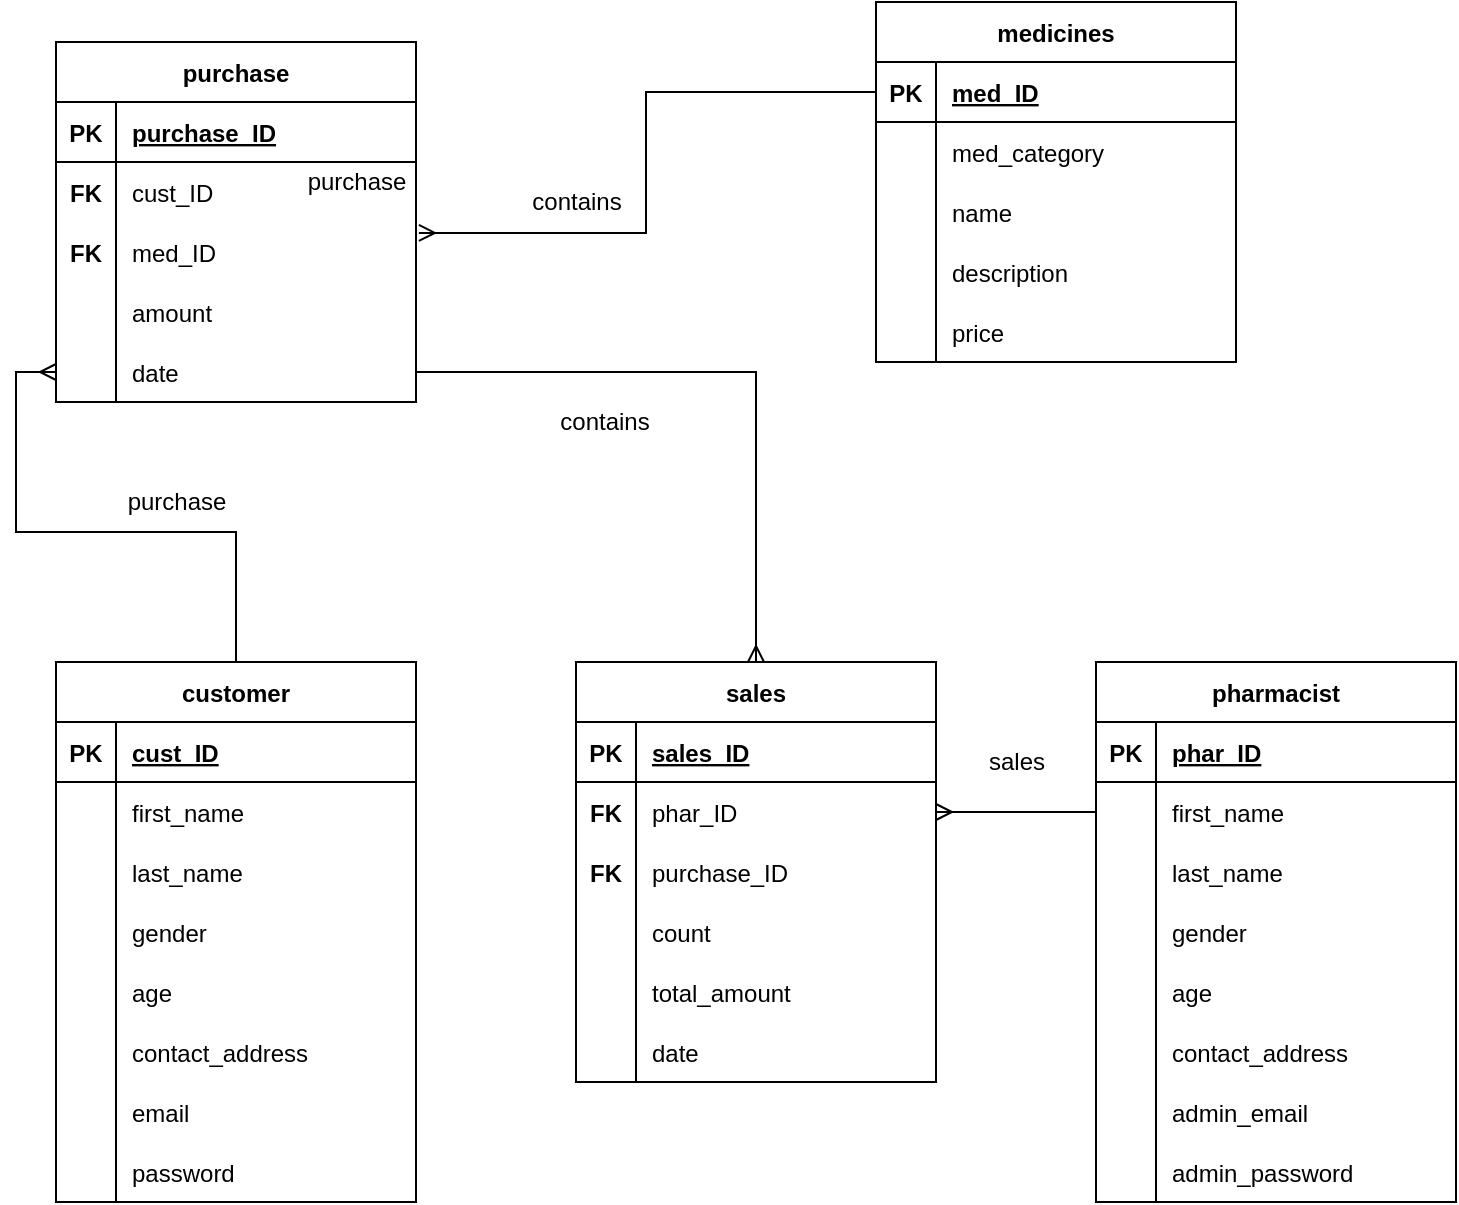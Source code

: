 <mxfile version="19.0.3" type="device"><diagram id="OZjsq5RJHvEmY43dSN6v" name="第 1 页"><mxGraphModel dx="1514" dy="851" grid="1" gridSize="10" guides="1" tooltips="1" connect="1" arrows="1" fold="1" page="1" pageScale="1" pageWidth="827" pageHeight="1169" math="0" shadow="0"><root><mxCell id="0"/><mxCell id="1" parent="0"/><mxCell id="62jcuNGiCC6tDZQflGAj-1" value="medicines" style="shape=table;startSize=30;container=1;collapsible=1;childLayout=tableLayout;fixedRows=1;rowLines=0;fontStyle=1;align=center;resizeLast=1;" vertex="1" parent="1"><mxGeometry x="520" y="190" width="180" height="180" as="geometry"/></mxCell><mxCell id="62jcuNGiCC6tDZQflGAj-2" value="" style="shape=tableRow;horizontal=0;startSize=0;swimlaneHead=0;swimlaneBody=0;fillColor=none;collapsible=0;dropTarget=0;points=[[0,0.5],[1,0.5]];portConstraint=eastwest;top=0;left=0;right=0;bottom=1;" vertex="1" parent="62jcuNGiCC6tDZQflGAj-1"><mxGeometry y="30" width="180" height="30" as="geometry"/></mxCell><mxCell id="62jcuNGiCC6tDZQflGAj-3" value="PK" style="shape=partialRectangle;connectable=0;fillColor=none;top=0;left=0;bottom=0;right=0;fontStyle=1;overflow=hidden;" vertex="1" parent="62jcuNGiCC6tDZQflGAj-2"><mxGeometry width="30" height="30" as="geometry"><mxRectangle width="30" height="30" as="alternateBounds"/></mxGeometry></mxCell><mxCell id="62jcuNGiCC6tDZQflGAj-4" value="med_ID" style="shape=partialRectangle;connectable=0;fillColor=none;top=0;left=0;bottom=0;right=0;align=left;spacingLeft=6;fontStyle=5;overflow=hidden;" vertex="1" parent="62jcuNGiCC6tDZQflGAj-2"><mxGeometry x="30" width="150" height="30" as="geometry"><mxRectangle width="150" height="30" as="alternateBounds"/></mxGeometry></mxCell><mxCell id="62jcuNGiCC6tDZQflGAj-5" value="" style="shape=tableRow;horizontal=0;startSize=0;swimlaneHead=0;swimlaneBody=0;fillColor=none;collapsible=0;dropTarget=0;points=[[0,0.5],[1,0.5]];portConstraint=eastwest;top=0;left=0;right=0;bottom=0;" vertex="1" parent="62jcuNGiCC6tDZQflGAj-1"><mxGeometry y="60" width="180" height="30" as="geometry"/></mxCell><mxCell id="62jcuNGiCC6tDZQflGAj-6" value="" style="shape=partialRectangle;connectable=0;fillColor=none;top=0;left=0;bottom=0;right=0;editable=1;overflow=hidden;" vertex="1" parent="62jcuNGiCC6tDZQflGAj-5"><mxGeometry width="30" height="30" as="geometry"><mxRectangle width="30" height="30" as="alternateBounds"/></mxGeometry></mxCell><mxCell id="62jcuNGiCC6tDZQflGAj-7" value="med_category" style="shape=partialRectangle;connectable=0;fillColor=none;top=0;left=0;bottom=0;right=0;align=left;spacingLeft=6;overflow=hidden;" vertex="1" parent="62jcuNGiCC6tDZQflGAj-5"><mxGeometry x="30" width="150" height="30" as="geometry"><mxRectangle width="150" height="30" as="alternateBounds"/></mxGeometry></mxCell><mxCell id="62jcuNGiCC6tDZQflGAj-8" value="" style="shape=tableRow;horizontal=0;startSize=0;swimlaneHead=0;swimlaneBody=0;fillColor=none;collapsible=0;dropTarget=0;points=[[0,0.5],[1,0.5]];portConstraint=eastwest;top=0;left=0;right=0;bottom=0;" vertex="1" parent="62jcuNGiCC6tDZQflGAj-1"><mxGeometry y="90" width="180" height="30" as="geometry"/></mxCell><mxCell id="62jcuNGiCC6tDZQflGAj-9" value="" style="shape=partialRectangle;connectable=0;fillColor=none;top=0;left=0;bottom=0;right=0;editable=1;overflow=hidden;" vertex="1" parent="62jcuNGiCC6tDZQflGAj-8"><mxGeometry width="30" height="30" as="geometry"><mxRectangle width="30" height="30" as="alternateBounds"/></mxGeometry></mxCell><mxCell id="62jcuNGiCC6tDZQflGAj-10" value="name" style="shape=partialRectangle;connectable=0;fillColor=none;top=0;left=0;bottom=0;right=0;align=left;spacingLeft=6;overflow=hidden;" vertex="1" parent="62jcuNGiCC6tDZQflGAj-8"><mxGeometry x="30" width="150" height="30" as="geometry"><mxRectangle width="150" height="30" as="alternateBounds"/></mxGeometry></mxCell><mxCell id="62jcuNGiCC6tDZQflGAj-11" value="" style="shape=tableRow;horizontal=0;startSize=0;swimlaneHead=0;swimlaneBody=0;fillColor=none;collapsible=0;dropTarget=0;points=[[0,0.5],[1,0.5]];portConstraint=eastwest;top=0;left=0;right=0;bottom=0;" vertex="1" parent="62jcuNGiCC6tDZQflGAj-1"><mxGeometry y="120" width="180" height="30" as="geometry"/></mxCell><mxCell id="62jcuNGiCC6tDZQflGAj-12" value="" style="shape=partialRectangle;connectable=0;fillColor=none;top=0;left=0;bottom=0;right=0;editable=1;overflow=hidden;" vertex="1" parent="62jcuNGiCC6tDZQflGAj-11"><mxGeometry width="30" height="30" as="geometry"><mxRectangle width="30" height="30" as="alternateBounds"/></mxGeometry></mxCell><mxCell id="62jcuNGiCC6tDZQflGAj-13" value="description" style="shape=partialRectangle;connectable=0;fillColor=none;top=0;left=0;bottom=0;right=0;align=left;spacingLeft=6;overflow=hidden;" vertex="1" parent="62jcuNGiCC6tDZQflGAj-11"><mxGeometry x="30" width="150" height="30" as="geometry"><mxRectangle width="150" height="30" as="alternateBounds"/></mxGeometry></mxCell><mxCell id="62jcuNGiCC6tDZQflGAj-60" style="shape=tableRow;horizontal=0;startSize=0;swimlaneHead=0;swimlaneBody=0;fillColor=none;collapsible=0;dropTarget=0;points=[[0,0.5],[1,0.5]];portConstraint=eastwest;top=0;left=0;right=0;bottom=0;" vertex="1" parent="62jcuNGiCC6tDZQflGAj-1"><mxGeometry y="150" width="180" height="30" as="geometry"/></mxCell><mxCell id="62jcuNGiCC6tDZQflGAj-61" style="shape=partialRectangle;connectable=0;fillColor=none;top=0;left=0;bottom=0;right=0;editable=1;overflow=hidden;" vertex="1" parent="62jcuNGiCC6tDZQflGAj-60"><mxGeometry width="30" height="30" as="geometry"><mxRectangle width="30" height="30" as="alternateBounds"/></mxGeometry></mxCell><mxCell id="62jcuNGiCC6tDZQflGAj-62" value="price" style="shape=partialRectangle;connectable=0;fillColor=none;top=0;left=0;bottom=0;right=0;align=left;spacingLeft=6;overflow=hidden;" vertex="1" parent="62jcuNGiCC6tDZQflGAj-60"><mxGeometry x="30" width="150" height="30" as="geometry"><mxRectangle width="150" height="30" as="alternateBounds"/></mxGeometry></mxCell><mxCell id="62jcuNGiCC6tDZQflGAj-15" value="" style="shape=partialRectangle;connectable=0;fillColor=none;top=0;left=0;bottom=0;right=0;editable=1;overflow=hidden;" vertex="1" parent="1"><mxGeometry x="91" y="340" width="30" height="30" as="geometry"><mxRectangle width="30" height="30" as="alternateBounds"/></mxGeometry></mxCell><mxCell id="62jcuNGiCC6tDZQflGAj-202" style="edgeStyle=orthogonalEdgeStyle;rounded=0;orthogonalLoop=1;jettySize=auto;html=1;exitX=0.5;exitY=0;exitDx=0;exitDy=0;entryX=0;entryY=0.5;entryDx=0;entryDy=0;endArrow=ERmany;endFill=0;" edge="1" parent="1" source="62jcuNGiCC6tDZQflGAj-63" target="62jcuNGiCC6tDZQflGAj-98"><mxGeometry relative="1" as="geometry"/></mxCell><mxCell id="62jcuNGiCC6tDZQflGAj-63" value="customer" style="shape=table;startSize=30;container=1;collapsible=1;childLayout=tableLayout;fixedRows=1;rowLines=0;fontStyle=1;align=center;resizeLast=1;" vertex="1" parent="1"><mxGeometry x="110" y="520" width="180" height="270" as="geometry"/></mxCell><mxCell id="62jcuNGiCC6tDZQflGAj-64" value="" style="shape=tableRow;horizontal=0;startSize=0;swimlaneHead=0;swimlaneBody=0;fillColor=none;collapsible=0;dropTarget=0;points=[[0,0.5],[1,0.5]];portConstraint=eastwest;top=0;left=0;right=0;bottom=1;" vertex="1" parent="62jcuNGiCC6tDZQflGAj-63"><mxGeometry y="30" width="180" height="30" as="geometry"/></mxCell><mxCell id="62jcuNGiCC6tDZQflGAj-65" value="PK" style="shape=partialRectangle;connectable=0;fillColor=none;top=0;left=0;bottom=0;right=0;fontStyle=1;overflow=hidden;" vertex="1" parent="62jcuNGiCC6tDZQflGAj-64"><mxGeometry width="30" height="30" as="geometry"><mxRectangle width="30" height="30" as="alternateBounds"/></mxGeometry></mxCell><mxCell id="62jcuNGiCC6tDZQflGAj-66" value="cust_ID" style="shape=partialRectangle;connectable=0;fillColor=none;top=0;left=0;bottom=0;right=0;align=left;spacingLeft=6;fontStyle=5;overflow=hidden;" vertex="1" parent="62jcuNGiCC6tDZQflGAj-64"><mxGeometry x="30" width="150" height="30" as="geometry"><mxRectangle width="150" height="30" as="alternateBounds"/></mxGeometry></mxCell><mxCell id="62jcuNGiCC6tDZQflGAj-67" value="" style="shape=tableRow;horizontal=0;startSize=0;swimlaneHead=0;swimlaneBody=0;fillColor=none;collapsible=0;dropTarget=0;points=[[0,0.5],[1,0.5]];portConstraint=eastwest;top=0;left=0;right=0;bottom=0;" vertex="1" parent="62jcuNGiCC6tDZQflGAj-63"><mxGeometry y="60" width="180" height="30" as="geometry"/></mxCell><mxCell id="62jcuNGiCC6tDZQflGAj-68" value="" style="shape=partialRectangle;connectable=0;fillColor=none;top=0;left=0;bottom=0;right=0;editable=1;overflow=hidden;" vertex="1" parent="62jcuNGiCC6tDZQflGAj-67"><mxGeometry width="30" height="30" as="geometry"><mxRectangle width="30" height="30" as="alternateBounds"/></mxGeometry></mxCell><mxCell id="62jcuNGiCC6tDZQflGAj-69" value="first_name" style="shape=partialRectangle;connectable=0;fillColor=none;top=0;left=0;bottom=0;right=0;align=left;spacingLeft=6;overflow=hidden;" vertex="1" parent="62jcuNGiCC6tDZQflGAj-67"><mxGeometry x="30" width="150" height="30" as="geometry"><mxRectangle width="150" height="30" as="alternateBounds"/></mxGeometry></mxCell><mxCell id="62jcuNGiCC6tDZQflGAj-70" value="" style="shape=tableRow;horizontal=0;startSize=0;swimlaneHead=0;swimlaneBody=0;fillColor=none;collapsible=0;dropTarget=0;points=[[0,0.5],[1,0.5]];portConstraint=eastwest;top=0;left=0;right=0;bottom=0;" vertex="1" parent="62jcuNGiCC6tDZQflGAj-63"><mxGeometry y="90" width="180" height="30" as="geometry"/></mxCell><mxCell id="62jcuNGiCC6tDZQflGAj-71" value="" style="shape=partialRectangle;connectable=0;fillColor=none;top=0;left=0;bottom=0;right=0;editable=1;overflow=hidden;" vertex="1" parent="62jcuNGiCC6tDZQflGAj-70"><mxGeometry width="30" height="30" as="geometry"><mxRectangle width="30" height="30" as="alternateBounds"/></mxGeometry></mxCell><mxCell id="62jcuNGiCC6tDZQflGAj-72" value="last_name" style="shape=partialRectangle;connectable=0;fillColor=none;top=0;left=0;bottom=0;right=0;align=left;spacingLeft=6;overflow=hidden;" vertex="1" parent="62jcuNGiCC6tDZQflGAj-70"><mxGeometry x="30" width="150" height="30" as="geometry"><mxRectangle width="150" height="30" as="alternateBounds"/></mxGeometry></mxCell><mxCell id="62jcuNGiCC6tDZQflGAj-73" value="" style="shape=tableRow;horizontal=0;startSize=0;swimlaneHead=0;swimlaneBody=0;fillColor=none;collapsible=0;dropTarget=0;points=[[0,0.5],[1,0.5]];portConstraint=eastwest;top=0;left=0;right=0;bottom=0;" vertex="1" parent="62jcuNGiCC6tDZQflGAj-63"><mxGeometry y="120" width="180" height="30" as="geometry"/></mxCell><mxCell id="62jcuNGiCC6tDZQflGAj-74" value="" style="shape=partialRectangle;connectable=0;fillColor=none;top=0;left=0;bottom=0;right=0;editable=1;overflow=hidden;" vertex="1" parent="62jcuNGiCC6tDZQflGAj-73"><mxGeometry width="30" height="30" as="geometry"><mxRectangle width="30" height="30" as="alternateBounds"/></mxGeometry></mxCell><mxCell id="62jcuNGiCC6tDZQflGAj-75" value="gender" style="shape=partialRectangle;connectable=0;fillColor=none;top=0;left=0;bottom=0;right=0;align=left;spacingLeft=6;overflow=hidden;" vertex="1" parent="62jcuNGiCC6tDZQflGAj-73"><mxGeometry x="30" width="150" height="30" as="geometry"><mxRectangle width="150" height="30" as="alternateBounds"/></mxGeometry></mxCell><mxCell id="62jcuNGiCC6tDZQflGAj-76" style="shape=tableRow;horizontal=0;startSize=0;swimlaneHead=0;swimlaneBody=0;fillColor=none;collapsible=0;dropTarget=0;points=[[0,0.5],[1,0.5]];portConstraint=eastwest;top=0;left=0;right=0;bottom=0;" vertex="1" parent="62jcuNGiCC6tDZQflGAj-63"><mxGeometry y="150" width="180" height="30" as="geometry"/></mxCell><mxCell id="62jcuNGiCC6tDZQflGAj-77" style="shape=partialRectangle;connectable=0;fillColor=none;top=0;left=0;bottom=0;right=0;editable=1;overflow=hidden;" vertex="1" parent="62jcuNGiCC6tDZQflGAj-76"><mxGeometry width="30" height="30" as="geometry"><mxRectangle width="30" height="30" as="alternateBounds"/></mxGeometry></mxCell><mxCell id="62jcuNGiCC6tDZQflGAj-78" value="age" style="shape=partialRectangle;connectable=0;fillColor=none;top=0;left=0;bottom=0;right=0;align=left;spacingLeft=6;overflow=hidden;" vertex="1" parent="62jcuNGiCC6tDZQflGAj-76"><mxGeometry x="30" width="150" height="30" as="geometry"><mxRectangle width="150" height="30" as="alternateBounds"/></mxGeometry></mxCell><mxCell id="62jcuNGiCC6tDZQflGAj-79" style="shape=tableRow;horizontal=0;startSize=0;swimlaneHead=0;swimlaneBody=0;fillColor=none;collapsible=0;dropTarget=0;points=[[0,0.5],[1,0.5]];portConstraint=eastwest;top=0;left=0;right=0;bottom=0;" vertex="1" parent="62jcuNGiCC6tDZQflGAj-63"><mxGeometry y="180" width="180" height="30" as="geometry"/></mxCell><mxCell id="62jcuNGiCC6tDZQflGAj-80" style="shape=partialRectangle;connectable=0;fillColor=none;top=0;left=0;bottom=0;right=0;editable=1;overflow=hidden;" vertex="1" parent="62jcuNGiCC6tDZQflGAj-79"><mxGeometry width="30" height="30" as="geometry"><mxRectangle width="30" height="30" as="alternateBounds"/></mxGeometry></mxCell><mxCell id="62jcuNGiCC6tDZQflGAj-81" value="contact_address" style="shape=partialRectangle;connectable=0;fillColor=none;top=0;left=0;bottom=0;right=0;align=left;spacingLeft=6;overflow=hidden;" vertex="1" parent="62jcuNGiCC6tDZQflGAj-79"><mxGeometry x="30" width="150" height="30" as="geometry"><mxRectangle width="150" height="30" as="alternateBounds"/></mxGeometry></mxCell><mxCell id="62jcuNGiCC6tDZQflGAj-82" style="shape=tableRow;horizontal=0;startSize=0;swimlaneHead=0;swimlaneBody=0;fillColor=none;collapsible=0;dropTarget=0;points=[[0,0.5],[1,0.5]];portConstraint=eastwest;top=0;left=0;right=0;bottom=0;" vertex="1" parent="62jcuNGiCC6tDZQflGAj-63"><mxGeometry y="210" width="180" height="30" as="geometry"/></mxCell><mxCell id="62jcuNGiCC6tDZQflGAj-83" style="shape=partialRectangle;connectable=0;fillColor=none;top=0;left=0;bottom=0;right=0;editable=1;overflow=hidden;" vertex="1" parent="62jcuNGiCC6tDZQflGAj-82"><mxGeometry width="30" height="30" as="geometry"><mxRectangle width="30" height="30" as="alternateBounds"/></mxGeometry></mxCell><mxCell id="62jcuNGiCC6tDZQflGAj-84" value="email" style="shape=partialRectangle;connectable=0;fillColor=none;top=0;left=0;bottom=0;right=0;align=left;spacingLeft=6;overflow=hidden;" vertex="1" parent="62jcuNGiCC6tDZQflGAj-82"><mxGeometry x="30" width="150" height="30" as="geometry"><mxRectangle width="150" height="30" as="alternateBounds"/></mxGeometry></mxCell><mxCell id="62jcuNGiCC6tDZQflGAj-179" style="shape=tableRow;horizontal=0;startSize=0;swimlaneHead=0;swimlaneBody=0;fillColor=none;collapsible=0;dropTarget=0;points=[[0,0.5],[1,0.5]];portConstraint=eastwest;top=0;left=0;right=0;bottom=0;" vertex="1" parent="62jcuNGiCC6tDZQflGAj-63"><mxGeometry y="240" width="180" height="30" as="geometry"/></mxCell><mxCell id="62jcuNGiCC6tDZQflGAj-180" style="shape=partialRectangle;connectable=0;fillColor=none;top=0;left=0;bottom=0;right=0;editable=1;overflow=hidden;" vertex="1" parent="62jcuNGiCC6tDZQflGAj-179"><mxGeometry width="30" height="30" as="geometry"><mxRectangle width="30" height="30" as="alternateBounds"/></mxGeometry></mxCell><mxCell id="62jcuNGiCC6tDZQflGAj-181" value="password" style="shape=partialRectangle;connectable=0;fillColor=none;top=0;left=0;bottom=0;right=0;align=left;spacingLeft=6;overflow=hidden;" vertex="1" parent="62jcuNGiCC6tDZQflGAj-179"><mxGeometry x="30" width="150" height="30" as="geometry"><mxRectangle width="150" height="30" as="alternateBounds"/></mxGeometry></mxCell><mxCell id="62jcuNGiCC6tDZQflGAj-85" value="purchase" style="shape=table;startSize=30;container=1;collapsible=1;childLayout=tableLayout;fixedRows=1;rowLines=0;fontStyle=1;align=center;resizeLast=1;" vertex="1" parent="1"><mxGeometry x="110" y="210" width="180" height="180" as="geometry"/></mxCell><mxCell id="62jcuNGiCC6tDZQflGAj-86" value="" style="shape=tableRow;horizontal=0;startSize=0;swimlaneHead=0;swimlaneBody=0;fillColor=none;collapsible=0;dropTarget=0;points=[[0,0.5],[1,0.5]];portConstraint=eastwest;top=0;left=0;right=0;bottom=1;" vertex="1" parent="62jcuNGiCC6tDZQflGAj-85"><mxGeometry y="30" width="180" height="30" as="geometry"/></mxCell><mxCell id="62jcuNGiCC6tDZQflGAj-87" value="PK" style="shape=partialRectangle;connectable=0;fillColor=none;top=0;left=0;bottom=0;right=0;fontStyle=1;overflow=hidden;" vertex="1" parent="62jcuNGiCC6tDZQflGAj-86"><mxGeometry width="30" height="30" as="geometry"><mxRectangle width="30" height="30" as="alternateBounds"/></mxGeometry></mxCell><mxCell id="62jcuNGiCC6tDZQflGAj-88" value="purchase_ID" style="shape=partialRectangle;connectable=0;fillColor=none;top=0;left=0;bottom=0;right=0;align=left;spacingLeft=6;fontStyle=5;overflow=hidden;" vertex="1" parent="62jcuNGiCC6tDZQflGAj-86"><mxGeometry x="30" width="150" height="30" as="geometry"><mxRectangle width="150" height="30" as="alternateBounds"/></mxGeometry></mxCell><mxCell id="62jcuNGiCC6tDZQflGAj-89" value="" style="shape=tableRow;horizontal=0;startSize=0;swimlaneHead=0;swimlaneBody=0;fillColor=none;collapsible=0;dropTarget=0;points=[[0,0.5],[1,0.5]];portConstraint=eastwest;top=0;left=0;right=0;bottom=0;" vertex="1" parent="62jcuNGiCC6tDZQflGAj-85"><mxGeometry y="60" width="180" height="30" as="geometry"/></mxCell><mxCell id="62jcuNGiCC6tDZQflGAj-90" value="FK" style="shape=partialRectangle;connectable=0;fillColor=none;top=0;left=0;bottom=0;right=0;editable=1;overflow=hidden;fontStyle=1" vertex="1" parent="62jcuNGiCC6tDZQflGAj-89"><mxGeometry width="30" height="30" as="geometry"><mxRectangle width="30" height="30" as="alternateBounds"/></mxGeometry></mxCell><mxCell id="62jcuNGiCC6tDZQflGAj-91" value="cust_ID" style="shape=partialRectangle;connectable=0;fillColor=none;top=0;left=0;bottom=0;right=0;align=left;spacingLeft=6;overflow=hidden;" vertex="1" parent="62jcuNGiCC6tDZQflGAj-89"><mxGeometry x="30" width="150" height="30" as="geometry"><mxRectangle width="150" height="30" as="alternateBounds"/></mxGeometry></mxCell><mxCell id="62jcuNGiCC6tDZQflGAj-92" value="" style="shape=tableRow;horizontal=0;startSize=0;swimlaneHead=0;swimlaneBody=0;fillColor=none;collapsible=0;dropTarget=0;points=[[0,0.5],[1,0.5]];portConstraint=eastwest;top=0;left=0;right=0;bottom=0;" vertex="1" parent="62jcuNGiCC6tDZQflGAj-85"><mxGeometry y="90" width="180" height="30" as="geometry"/></mxCell><mxCell id="62jcuNGiCC6tDZQflGAj-93" value="FK" style="shape=partialRectangle;connectable=0;fillColor=none;top=0;left=0;bottom=0;right=0;editable=1;overflow=hidden;fontStyle=1" vertex="1" parent="62jcuNGiCC6tDZQflGAj-92"><mxGeometry width="30" height="30" as="geometry"><mxRectangle width="30" height="30" as="alternateBounds"/></mxGeometry></mxCell><mxCell id="62jcuNGiCC6tDZQflGAj-94" value="med_ID" style="shape=partialRectangle;connectable=0;fillColor=none;top=0;left=0;bottom=0;right=0;align=left;spacingLeft=6;overflow=hidden;" vertex="1" parent="62jcuNGiCC6tDZQflGAj-92"><mxGeometry x="30" width="150" height="30" as="geometry"><mxRectangle width="150" height="30" as="alternateBounds"/></mxGeometry></mxCell><mxCell id="62jcuNGiCC6tDZQflGAj-95" value="" style="shape=tableRow;horizontal=0;startSize=0;swimlaneHead=0;swimlaneBody=0;fillColor=none;collapsible=0;dropTarget=0;points=[[0,0.5],[1,0.5]];portConstraint=eastwest;top=0;left=0;right=0;bottom=0;" vertex="1" parent="62jcuNGiCC6tDZQflGAj-85"><mxGeometry y="120" width="180" height="30" as="geometry"/></mxCell><mxCell id="62jcuNGiCC6tDZQflGAj-96" value="" style="shape=partialRectangle;connectable=0;fillColor=none;top=0;left=0;bottom=0;right=0;editable=1;overflow=hidden;" vertex="1" parent="62jcuNGiCC6tDZQflGAj-95"><mxGeometry width="30" height="30" as="geometry"><mxRectangle width="30" height="30" as="alternateBounds"/></mxGeometry></mxCell><mxCell id="62jcuNGiCC6tDZQflGAj-97" value="amount" style="shape=partialRectangle;connectable=0;fillColor=none;top=0;left=0;bottom=0;right=0;align=left;spacingLeft=6;overflow=hidden;" vertex="1" parent="62jcuNGiCC6tDZQflGAj-95"><mxGeometry x="30" width="150" height="30" as="geometry"><mxRectangle width="150" height="30" as="alternateBounds"/></mxGeometry></mxCell><mxCell id="62jcuNGiCC6tDZQflGAj-98" style="shape=tableRow;horizontal=0;startSize=0;swimlaneHead=0;swimlaneBody=0;fillColor=none;collapsible=0;dropTarget=0;points=[[0,0.5],[1,0.5]];portConstraint=eastwest;top=0;left=0;right=0;bottom=0;" vertex="1" parent="62jcuNGiCC6tDZQflGAj-85"><mxGeometry y="150" width="180" height="30" as="geometry"/></mxCell><mxCell id="62jcuNGiCC6tDZQflGAj-99" style="shape=partialRectangle;connectable=0;fillColor=none;top=0;left=0;bottom=0;right=0;editable=1;overflow=hidden;" vertex="1" parent="62jcuNGiCC6tDZQflGAj-98"><mxGeometry width="30" height="30" as="geometry"><mxRectangle width="30" height="30" as="alternateBounds"/></mxGeometry></mxCell><mxCell id="62jcuNGiCC6tDZQflGAj-100" value="date" style="shape=partialRectangle;connectable=0;fillColor=none;top=0;left=0;bottom=0;right=0;align=left;spacingLeft=6;overflow=hidden;" vertex="1" parent="62jcuNGiCC6tDZQflGAj-98"><mxGeometry x="30" width="150" height="30" as="geometry"><mxRectangle width="150" height="30" as="alternateBounds"/></mxGeometry></mxCell><mxCell id="62jcuNGiCC6tDZQflGAj-101" value="pharmacist" style="shape=table;startSize=30;container=1;collapsible=1;childLayout=tableLayout;fixedRows=1;rowLines=0;fontStyle=1;align=center;resizeLast=1;" vertex="1" parent="1"><mxGeometry x="630" y="520" width="180" height="270" as="geometry"/></mxCell><mxCell id="62jcuNGiCC6tDZQflGAj-102" value="" style="shape=tableRow;horizontal=0;startSize=0;swimlaneHead=0;swimlaneBody=0;fillColor=none;collapsible=0;dropTarget=0;points=[[0,0.5],[1,0.5]];portConstraint=eastwest;top=0;left=0;right=0;bottom=1;" vertex="1" parent="62jcuNGiCC6tDZQflGAj-101"><mxGeometry y="30" width="180" height="30" as="geometry"/></mxCell><mxCell id="62jcuNGiCC6tDZQflGAj-103" value="PK" style="shape=partialRectangle;connectable=0;fillColor=none;top=0;left=0;bottom=0;right=0;fontStyle=1;overflow=hidden;" vertex="1" parent="62jcuNGiCC6tDZQflGAj-102"><mxGeometry width="30" height="30" as="geometry"><mxRectangle width="30" height="30" as="alternateBounds"/></mxGeometry></mxCell><mxCell id="62jcuNGiCC6tDZQflGAj-104" value="phar_ID" style="shape=partialRectangle;connectable=0;fillColor=none;top=0;left=0;bottom=0;right=0;align=left;spacingLeft=6;fontStyle=5;overflow=hidden;" vertex="1" parent="62jcuNGiCC6tDZQflGAj-102"><mxGeometry x="30" width="150" height="30" as="geometry"><mxRectangle width="150" height="30" as="alternateBounds"/></mxGeometry></mxCell><mxCell id="62jcuNGiCC6tDZQflGAj-105" value="" style="shape=tableRow;horizontal=0;startSize=0;swimlaneHead=0;swimlaneBody=0;fillColor=none;collapsible=0;dropTarget=0;points=[[0,0.5],[1,0.5]];portConstraint=eastwest;top=0;left=0;right=0;bottom=0;" vertex="1" parent="62jcuNGiCC6tDZQflGAj-101"><mxGeometry y="60" width="180" height="30" as="geometry"/></mxCell><mxCell id="62jcuNGiCC6tDZQflGAj-106" value="" style="shape=partialRectangle;connectable=0;fillColor=none;top=0;left=0;bottom=0;right=0;editable=1;overflow=hidden;" vertex="1" parent="62jcuNGiCC6tDZQflGAj-105"><mxGeometry width="30" height="30" as="geometry"><mxRectangle width="30" height="30" as="alternateBounds"/></mxGeometry></mxCell><mxCell id="62jcuNGiCC6tDZQflGAj-107" value="first_name" style="shape=partialRectangle;connectable=0;fillColor=none;top=0;left=0;bottom=0;right=0;align=left;spacingLeft=6;overflow=hidden;" vertex="1" parent="62jcuNGiCC6tDZQflGAj-105"><mxGeometry x="30" width="150" height="30" as="geometry"><mxRectangle width="150" height="30" as="alternateBounds"/></mxGeometry></mxCell><mxCell id="62jcuNGiCC6tDZQflGAj-108" value="" style="shape=tableRow;horizontal=0;startSize=0;swimlaneHead=0;swimlaneBody=0;fillColor=none;collapsible=0;dropTarget=0;points=[[0,0.5],[1,0.5]];portConstraint=eastwest;top=0;left=0;right=0;bottom=0;" vertex="1" parent="62jcuNGiCC6tDZQflGAj-101"><mxGeometry y="90" width="180" height="30" as="geometry"/></mxCell><mxCell id="62jcuNGiCC6tDZQflGAj-109" value="" style="shape=partialRectangle;connectable=0;fillColor=none;top=0;left=0;bottom=0;right=0;editable=1;overflow=hidden;" vertex="1" parent="62jcuNGiCC6tDZQflGAj-108"><mxGeometry width="30" height="30" as="geometry"><mxRectangle width="30" height="30" as="alternateBounds"/></mxGeometry></mxCell><mxCell id="62jcuNGiCC6tDZQflGAj-110" value="last_name" style="shape=partialRectangle;connectable=0;fillColor=none;top=0;left=0;bottom=0;right=0;align=left;spacingLeft=6;overflow=hidden;" vertex="1" parent="62jcuNGiCC6tDZQflGAj-108"><mxGeometry x="30" width="150" height="30" as="geometry"><mxRectangle width="150" height="30" as="alternateBounds"/></mxGeometry></mxCell><mxCell id="62jcuNGiCC6tDZQflGAj-111" value="" style="shape=tableRow;horizontal=0;startSize=0;swimlaneHead=0;swimlaneBody=0;fillColor=none;collapsible=0;dropTarget=0;points=[[0,0.5],[1,0.5]];portConstraint=eastwest;top=0;left=0;right=0;bottom=0;" vertex="1" parent="62jcuNGiCC6tDZQflGAj-101"><mxGeometry y="120" width="180" height="30" as="geometry"/></mxCell><mxCell id="62jcuNGiCC6tDZQflGAj-112" value="" style="shape=partialRectangle;connectable=0;fillColor=none;top=0;left=0;bottom=0;right=0;editable=1;overflow=hidden;" vertex="1" parent="62jcuNGiCC6tDZQflGAj-111"><mxGeometry width="30" height="30" as="geometry"><mxRectangle width="30" height="30" as="alternateBounds"/></mxGeometry></mxCell><mxCell id="62jcuNGiCC6tDZQflGAj-113" value="gender" style="shape=partialRectangle;connectable=0;fillColor=none;top=0;left=0;bottom=0;right=0;align=left;spacingLeft=6;overflow=hidden;" vertex="1" parent="62jcuNGiCC6tDZQflGAj-111"><mxGeometry x="30" width="150" height="30" as="geometry"><mxRectangle width="150" height="30" as="alternateBounds"/></mxGeometry></mxCell><mxCell id="62jcuNGiCC6tDZQflGAj-114" style="shape=tableRow;horizontal=0;startSize=0;swimlaneHead=0;swimlaneBody=0;fillColor=none;collapsible=0;dropTarget=0;points=[[0,0.5],[1,0.5]];portConstraint=eastwest;top=0;left=0;right=0;bottom=0;" vertex="1" parent="62jcuNGiCC6tDZQflGAj-101"><mxGeometry y="150" width="180" height="30" as="geometry"/></mxCell><mxCell id="62jcuNGiCC6tDZQflGAj-115" style="shape=partialRectangle;connectable=0;fillColor=none;top=0;left=0;bottom=0;right=0;editable=1;overflow=hidden;" vertex="1" parent="62jcuNGiCC6tDZQflGAj-114"><mxGeometry width="30" height="30" as="geometry"><mxRectangle width="30" height="30" as="alternateBounds"/></mxGeometry></mxCell><mxCell id="62jcuNGiCC6tDZQflGAj-116" value="age" style="shape=partialRectangle;connectable=0;fillColor=none;top=0;left=0;bottom=0;right=0;align=left;spacingLeft=6;overflow=hidden;" vertex="1" parent="62jcuNGiCC6tDZQflGAj-114"><mxGeometry x="30" width="150" height="30" as="geometry"><mxRectangle width="150" height="30" as="alternateBounds"/></mxGeometry></mxCell><mxCell id="62jcuNGiCC6tDZQflGAj-117" style="shape=tableRow;horizontal=0;startSize=0;swimlaneHead=0;swimlaneBody=0;fillColor=none;collapsible=0;dropTarget=0;points=[[0,0.5],[1,0.5]];portConstraint=eastwest;top=0;left=0;right=0;bottom=0;" vertex="1" parent="62jcuNGiCC6tDZQflGAj-101"><mxGeometry y="180" width="180" height="30" as="geometry"/></mxCell><mxCell id="62jcuNGiCC6tDZQflGAj-118" style="shape=partialRectangle;connectable=0;fillColor=none;top=0;left=0;bottom=0;right=0;editable=1;overflow=hidden;" vertex="1" parent="62jcuNGiCC6tDZQflGAj-117"><mxGeometry width="30" height="30" as="geometry"><mxRectangle width="30" height="30" as="alternateBounds"/></mxGeometry></mxCell><mxCell id="62jcuNGiCC6tDZQflGAj-119" value="contact_address" style="shape=partialRectangle;connectable=0;fillColor=none;top=0;left=0;bottom=0;right=0;align=left;spacingLeft=6;overflow=hidden;" vertex="1" parent="62jcuNGiCC6tDZQflGAj-117"><mxGeometry x="30" width="150" height="30" as="geometry"><mxRectangle width="150" height="30" as="alternateBounds"/></mxGeometry></mxCell><mxCell id="62jcuNGiCC6tDZQflGAj-120" style="shape=tableRow;horizontal=0;startSize=0;swimlaneHead=0;swimlaneBody=0;fillColor=none;collapsible=0;dropTarget=0;points=[[0,0.5],[1,0.5]];portConstraint=eastwest;top=0;left=0;right=0;bottom=0;" vertex="1" parent="62jcuNGiCC6tDZQflGAj-101"><mxGeometry y="210" width="180" height="30" as="geometry"/></mxCell><mxCell id="62jcuNGiCC6tDZQflGAj-121" style="shape=partialRectangle;connectable=0;fillColor=none;top=0;left=0;bottom=0;right=0;editable=1;overflow=hidden;" vertex="1" parent="62jcuNGiCC6tDZQflGAj-120"><mxGeometry width="30" height="30" as="geometry"><mxRectangle width="30" height="30" as="alternateBounds"/></mxGeometry></mxCell><mxCell id="62jcuNGiCC6tDZQflGAj-122" value="admin_email" style="shape=partialRectangle;connectable=0;fillColor=none;top=0;left=0;bottom=0;right=0;align=left;spacingLeft=6;overflow=hidden;" vertex="1" parent="62jcuNGiCC6tDZQflGAj-120"><mxGeometry x="30" width="150" height="30" as="geometry"><mxRectangle width="150" height="30" as="alternateBounds"/></mxGeometry></mxCell><mxCell id="62jcuNGiCC6tDZQflGAj-182" style="shape=tableRow;horizontal=0;startSize=0;swimlaneHead=0;swimlaneBody=0;fillColor=none;collapsible=0;dropTarget=0;points=[[0,0.5],[1,0.5]];portConstraint=eastwest;top=0;left=0;right=0;bottom=0;" vertex="1" parent="62jcuNGiCC6tDZQflGAj-101"><mxGeometry y="240" width="180" height="30" as="geometry"/></mxCell><mxCell id="62jcuNGiCC6tDZQflGAj-183" style="shape=partialRectangle;connectable=0;fillColor=none;top=0;left=0;bottom=0;right=0;editable=1;overflow=hidden;" vertex="1" parent="62jcuNGiCC6tDZQflGAj-182"><mxGeometry width="30" height="30" as="geometry"><mxRectangle width="30" height="30" as="alternateBounds"/></mxGeometry></mxCell><mxCell id="62jcuNGiCC6tDZQflGAj-184" value="admin_password" style="shape=partialRectangle;connectable=0;fillColor=none;top=0;left=0;bottom=0;right=0;align=left;spacingLeft=6;overflow=hidden;" vertex="1" parent="62jcuNGiCC6tDZQflGAj-182"><mxGeometry x="30" width="150" height="30" as="geometry"><mxRectangle width="150" height="30" as="alternateBounds"/></mxGeometry></mxCell><mxCell id="62jcuNGiCC6tDZQflGAj-123" value="sales" style="shape=table;startSize=30;container=1;collapsible=1;childLayout=tableLayout;fixedRows=1;rowLines=0;fontStyle=1;align=center;resizeLast=1;" vertex="1" parent="1"><mxGeometry x="370" y="520" width="180" height="210" as="geometry"/></mxCell><mxCell id="62jcuNGiCC6tDZQflGAj-124" value="" style="shape=tableRow;horizontal=0;startSize=0;swimlaneHead=0;swimlaneBody=0;fillColor=none;collapsible=0;dropTarget=0;points=[[0,0.5],[1,0.5]];portConstraint=eastwest;top=0;left=0;right=0;bottom=1;" vertex="1" parent="62jcuNGiCC6tDZQflGAj-123"><mxGeometry y="30" width="180" height="30" as="geometry"/></mxCell><mxCell id="62jcuNGiCC6tDZQflGAj-125" value="PK" style="shape=partialRectangle;connectable=0;fillColor=none;top=0;left=0;bottom=0;right=0;fontStyle=1;overflow=hidden;" vertex="1" parent="62jcuNGiCC6tDZQflGAj-124"><mxGeometry width="30" height="30" as="geometry"><mxRectangle width="30" height="30" as="alternateBounds"/></mxGeometry></mxCell><mxCell id="62jcuNGiCC6tDZQflGAj-126" value="sales_ID" style="shape=partialRectangle;connectable=0;fillColor=none;top=0;left=0;bottom=0;right=0;align=left;spacingLeft=6;fontStyle=5;overflow=hidden;" vertex="1" parent="62jcuNGiCC6tDZQflGAj-124"><mxGeometry x="30" width="150" height="30" as="geometry"><mxRectangle width="150" height="30" as="alternateBounds"/></mxGeometry></mxCell><mxCell id="62jcuNGiCC6tDZQflGAj-127" value="" style="shape=tableRow;horizontal=0;startSize=0;swimlaneHead=0;swimlaneBody=0;fillColor=none;collapsible=0;dropTarget=0;points=[[0,0.5],[1,0.5]];portConstraint=eastwest;top=0;left=0;right=0;bottom=0;" vertex="1" parent="62jcuNGiCC6tDZQflGAj-123"><mxGeometry y="60" width="180" height="30" as="geometry"/></mxCell><mxCell id="62jcuNGiCC6tDZQflGAj-128" value="FK" style="shape=partialRectangle;connectable=0;fillColor=none;top=0;left=0;bottom=0;right=0;editable=1;overflow=hidden;fontStyle=1" vertex="1" parent="62jcuNGiCC6tDZQflGAj-127"><mxGeometry width="30" height="30" as="geometry"><mxRectangle width="30" height="30" as="alternateBounds"/></mxGeometry></mxCell><mxCell id="62jcuNGiCC6tDZQflGAj-129" value="phar_ID" style="shape=partialRectangle;connectable=0;fillColor=none;top=0;left=0;bottom=0;right=0;align=left;spacingLeft=6;overflow=hidden;" vertex="1" parent="62jcuNGiCC6tDZQflGAj-127"><mxGeometry x="30" width="150" height="30" as="geometry"><mxRectangle width="150" height="30" as="alternateBounds"/></mxGeometry></mxCell><mxCell id="62jcuNGiCC6tDZQflGAj-136" style="shape=tableRow;horizontal=0;startSize=0;swimlaneHead=0;swimlaneBody=0;fillColor=none;collapsible=0;dropTarget=0;points=[[0,0.5],[1,0.5]];portConstraint=eastwest;top=0;left=0;right=0;bottom=0;" vertex="1" parent="62jcuNGiCC6tDZQflGAj-123"><mxGeometry y="90" width="180" height="30" as="geometry"/></mxCell><mxCell id="62jcuNGiCC6tDZQflGAj-137" value="FK" style="shape=partialRectangle;connectable=0;fillColor=none;top=0;left=0;bottom=0;right=0;editable=1;overflow=hidden;fontStyle=1" vertex="1" parent="62jcuNGiCC6tDZQflGAj-136"><mxGeometry width="30" height="30" as="geometry"><mxRectangle width="30" height="30" as="alternateBounds"/></mxGeometry></mxCell><mxCell id="62jcuNGiCC6tDZQflGAj-138" value="purchase_ID" style="shape=partialRectangle;connectable=0;fillColor=none;top=0;left=0;bottom=0;right=0;align=left;spacingLeft=6;overflow=hidden;" vertex="1" parent="62jcuNGiCC6tDZQflGAj-136"><mxGeometry x="30" width="150" height="30" as="geometry"><mxRectangle width="150" height="30" as="alternateBounds"/></mxGeometry></mxCell><mxCell id="62jcuNGiCC6tDZQflGAj-139" style="shape=tableRow;horizontal=0;startSize=0;swimlaneHead=0;swimlaneBody=0;fillColor=none;collapsible=0;dropTarget=0;points=[[0,0.5],[1,0.5]];portConstraint=eastwest;top=0;left=0;right=0;bottom=0;" vertex="1" parent="62jcuNGiCC6tDZQflGAj-123"><mxGeometry y="120" width="180" height="30" as="geometry"/></mxCell><mxCell id="62jcuNGiCC6tDZQflGAj-140" style="shape=partialRectangle;connectable=0;fillColor=none;top=0;left=0;bottom=0;right=0;editable=1;overflow=hidden;" vertex="1" parent="62jcuNGiCC6tDZQflGAj-139"><mxGeometry width="30" height="30" as="geometry"><mxRectangle width="30" height="30" as="alternateBounds"/></mxGeometry></mxCell><mxCell id="62jcuNGiCC6tDZQflGAj-141" value="count" style="shape=partialRectangle;connectable=0;fillColor=none;top=0;left=0;bottom=0;right=0;align=left;spacingLeft=6;overflow=hidden;" vertex="1" parent="62jcuNGiCC6tDZQflGAj-139"><mxGeometry x="30" width="150" height="30" as="geometry"><mxRectangle width="150" height="30" as="alternateBounds"/></mxGeometry></mxCell><mxCell id="62jcuNGiCC6tDZQflGAj-167" style="shape=tableRow;horizontal=0;startSize=0;swimlaneHead=0;swimlaneBody=0;fillColor=none;collapsible=0;dropTarget=0;points=[[0,0.5],[1,0.5]];portConstraint=eastwest;top=0;left=0;right=0;bottom=0;" vertex="1" parent="62jcuNGiCC6tDZQflGAj-123"><mxGeometry y="150" width="180" height="30" as="geometry"/></mxCell><mxCell id="62jcuNGiCC6tDZQflGAj-168" style="shape=partialRectangle;connectable=0;fillColor=none;top=0;left=0;bottom=0;right=0;editable=1;overflow=hidden;" vertex="1" parent="62jcuNGiCC6tDZQflGAj-167"><mxGeometry width="30" height="30" as="geometry"><mxRectangle width="30" height="30" as="alternateBounds"/></mxGeometry></mxCell><mxCell id="62jcuNGiCC6tDZQflGAj-169" value="total_amount" style="shape=partialRectangle;connectable=0;fillColor=none;top=0;left=0;bottom=0;right=0;align=left;spacingLeft=6;overflow=hidden;" vertex="1" parent="62jcuNGiCC6tDZQflGAj-167"><mxGeometry x="30" width="150" height="30" as="geometry"><mxRectangle width="150" height="30" as="alternateBounds"/></mxGeometry></mxCell><mxCell id="62jcuNGiCC6tDZQflGAj-142" style="shape=tableRow;horizontal=0;startSize=0;swimlaneHead=0;swimlaneBody=0;fillColor=none;collapsible=0;dropTarget=0;points=[[0,0.5],[1,0.5]];portConstraint=eastwest;top=0;left=0;right=0;bottom=0;" vertex="1" parent="62jcuNGiCC6tDZQflGAj-123"><mxGeometry y="180" width="180" height="30" as="geometry"/></mxCell><mxCell id="62jcuNGiCC6tDZQflGAj-143" style="shape=partialRectangle;connectable=0;fillColor=none;top=0;left=0;bottom=0;right=0;editable=1;overflow=hidden;" vertex="1" parent="62jcuNGiCC6tDZQflGAj-142"><mxGeometry width="30" height="30" as="geometry"><mxRectangle width="30" height="30" as="alternateBounds"/></mxGeometry></mxCell><mxCell id="62jcuNGiCC6tDZQflGAj-144" value="date" style="shape=partialRectangle;connectable=0;fillColor=none;top=0;left=0;bottom=0;right=0;align=left;spacingLeft=6;overflow=hidden;" vertex="1" parent="62jcuNGiCC6tDZQflGAj-142"><mxGeometry x="30" width="150" height="30" as="geometry"><mxRectangle width="150" height="30" as="alternateBounds"/></mxGeometry></mxCell><mxCell id="62jcuNGiCC6tDZQflGAj-171" style="edgeStyle=orthogonalEdgeStyle;rounded=0;orthogonalLoop=1;jettySize=auto;html=1;entryX=1.008;entryY=0.183;entryDx=0;entryDy=0;endArrow=ERmany;endFill=0;exitX=0;exitY=0.5;exitDx=0;exitDy=0;entryPerimeter=0;" edge="1" parent="1" source="62jcuNGiCC6tDZQflGAj-2" target="62jcuNGiCC6tDZQflGAj-92"><mxGeometry relative="1" as="geometry"/></mxCell><mxCell id="62jcuNGiCC6tDZQflGAj-178" style="edgeStyle=orthogonalEdgeStyle;rounded=0;orthogonalLoop=1;jettySize=auto;html=1;exitX=0;exitY=0.5;exitDx=0;exitDy=0;entryX=1;entryY=0.5;entryDx=0;entryDy=0;endArrow=ERmany;endFill=0;" edge="1" parent="1" source="62jcuNGiCC6tDZQflGAj-105" target="62jcuNGiCC6tDZQflGAj-127"><mxGeometry relative="1" as="geometry"/></mxCell><mxCell id="62jcuNGiCC6tDZQflGAj-196" value="purchase" style="text;html=1;align=center;verticalAlign=middle;resizable=0;points=[];autosize=1;strokeColor=none;fillColor=none;" vertex="1" parent="1"><mxGeometry x="230" y="270" width="60" height="20" as="geometry"/></mxCell><mxCell id="62jcuNGiCC6tDZQflGAj-198" value="contains" style="text;html=1;align=center;verticalAlign=middle;resizable=0;points=[];autosize=1;strokeColor=none;fillColor=none;" vertex="1" parent="1"><mxGeometry x="340" y="280" width="60" height="20" as="geometry"/></mxCell><mxCell id="62jcuNGiCC6tDZQflGAj-199" value="purchase" style="text;html=1;align=center;verticalAlign=middle;resizable=0;points=[];autosize=1;strokeColor=none;fillColor=none;" vertex="1" parent="1"><mxGeometry x="140" y="430" width="60" height="20" as="geometry"/></mxCell><mxCell id="62jcuNGiCC6tDZQflGAj-203" value="contains" style="text;html=1;align=center;verticalAlign=middle;resizable=0;points=[];autosize=1;strokeColor=none;fillColor=none;" vertex="1" parent="1"><mxGeometry x="354" y="390" width="60" height="20" as="geometry"/></mxCell><mxCell id="62jcuNGiCC6tDZQflGAj-208" value="sales" style="text;html=1;align=center;verticalAlign=middle;resizable=0;points=[];autosize=1;strokeColor=none;fillColor=none;" vertex="1" parent="1"><mxGeometry x="570" y="560" width="40" height="20" as="geometry"/></mxCell><mxCell id="62jcuNGiCC6tDZQflGAj-209" style="edgeStyle=orthogonalEdgeStyle;rounded=0;orthogonalLoop=1;jettySize=auto;html=1;exitX=1;exitY=0.5;exitDx=0;exitDy=0;entryX=0.5;entryY=0;entryDx=0;entryDy=0;endArrow=ERmany;endFill=0;" edge="1" parent="1" source="62jcuNGiCC6tDZQflGAj-98" target="62jcuNGiCC6tDZQflGAj-123"><mxGeometry relative="1" as="geometry"/></mxCell></root></mxGraphModel></diagram></mxfile>